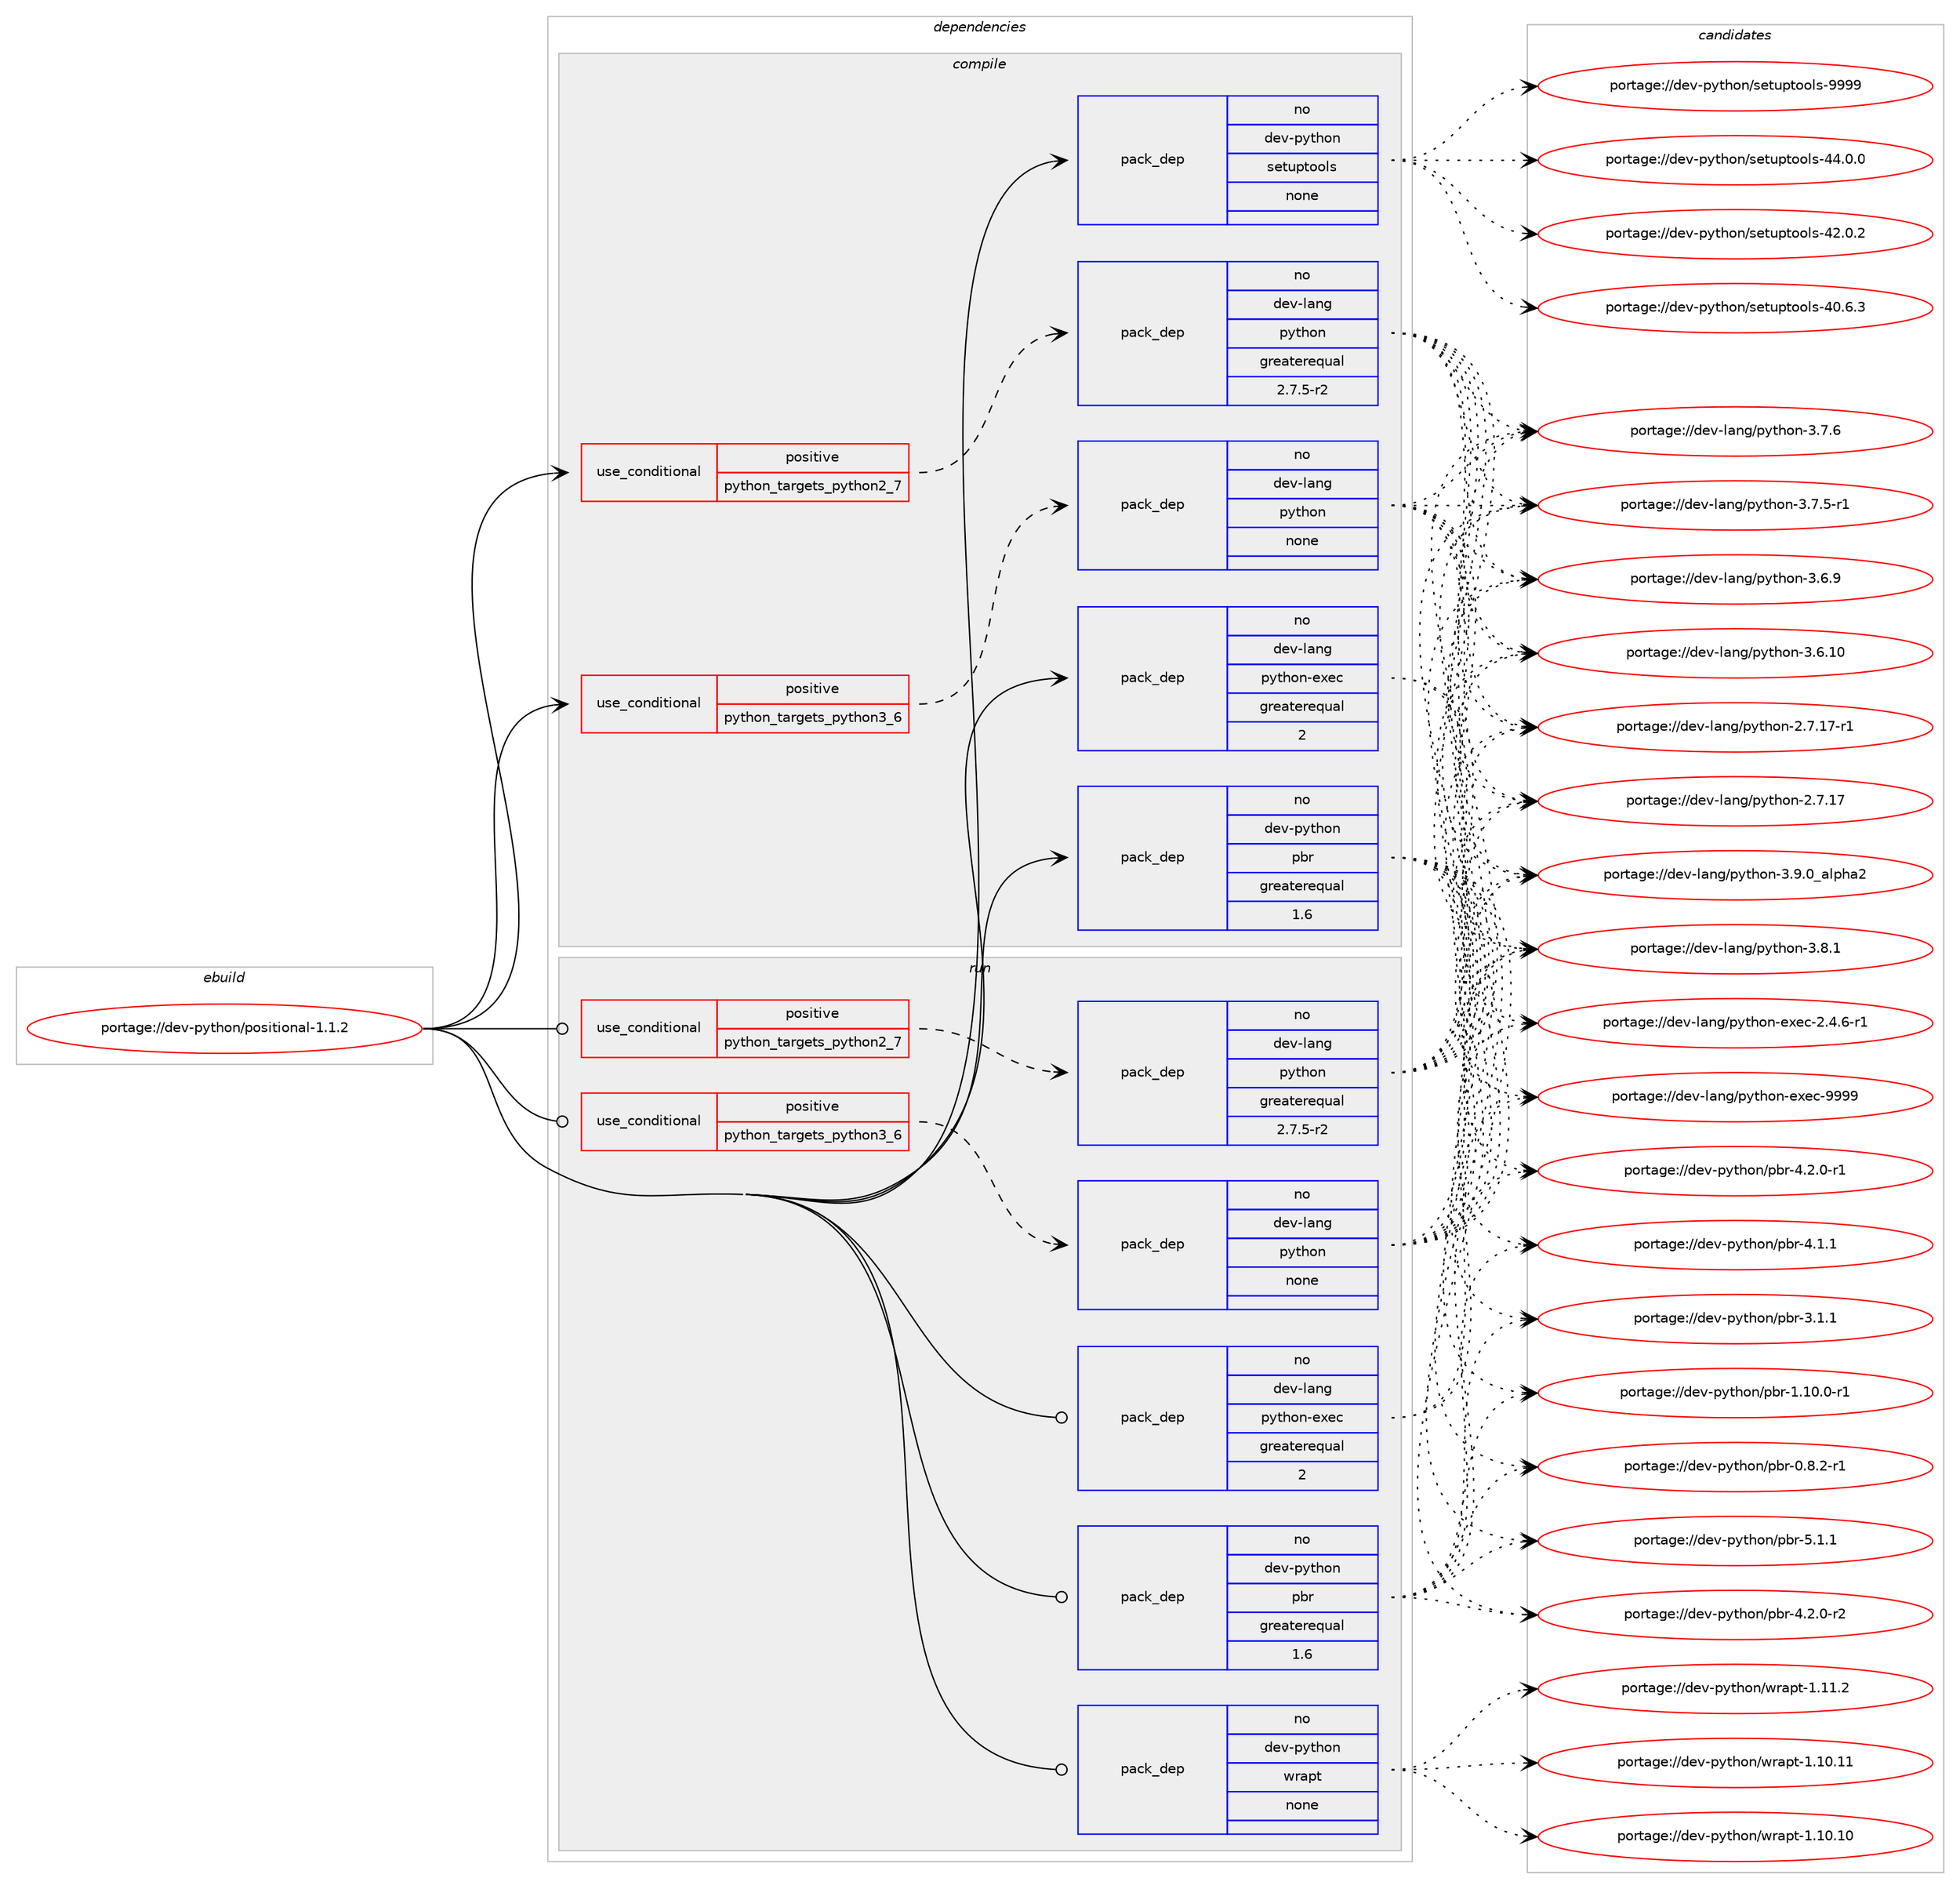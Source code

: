 digraph prolog {

# *************
# Graph options
# *************

newrank=true;
concentrate=true;
compound=true;
graph [rankdir=LR,fontname=Helvetica,fontsize=10,ranksep=1.5];#, ranksep=2.5, nodesep=0.2];
edge  [arrowhead=vee];
node  [fontname=Helvetica,fontsize=10];

# **********
# The ebuild
# **********

subgraph cluster_leftcol {
color=gray;
label=<<i>ebuild</i>>;
id [label="portage://dev-python/positional-1.1.2", color=red, width=4, href="../dev-python/positional-1.1.2.svg"];
}

# ****************
# The dependencies
# ****************

subgraph cluster_midcol {
color=gray;
label=<<i>dependencies</i>>;
subgraph cluster_compile {
fillcolor="#eeeeee";
style=filled;
label=<<i>compile</i>>;
subgraph cond110530 {
dependency441443 [label=<<TABLE BORDER="0" CELLBORDER="1" CELLSPACING="0" CELLPADDING="4"><TR><TD ROWSPAN="3" CELLPADDING="10">use_conditional</TD></TR><TR><TD>positive</TD></TR><TR><TD>python_targets_python2_7</TD></TR></TABLE>>, shape=none, color=red];
subgraph pack325971 {
dependency441444 [label=<<TABLE BORDER="0" CELLBORDER="1" CELLSPACING="0" CELLPADDING="4" WIDTH="220"><TR><TD ROWSPAN="6" CELLPADDING="30">pack_dep</TD></TR><TR><TD WIDTH="110">no</TD></TR><TR><TD>dev-lang</TD></TR><TR><TD>python</TD></TR><TR><TD>greaterequal</TD></TR><TR><TD>2.7.5-r2</TD></TR></TABLE>>, shape=none, color=blue];
}
dependency441443:e -> dependency441444:w [weight=20,style="dashed",arrowhead="vee"];
}
id:e -> dependency441443:w [weight=20,style="solid",arrowhead="vee"];
subgraph cond110531 {
dependency441445 [label=<<TABLE BORDER="0" CELLBORDER="1" CELLSPACING="0" CELLPADDING="4"><TR><TD ROWSPAN="3" CELLPADDING="10">use_conditional</TD></TR><TR><TD>positive</TD></TR><TR><TD>python_targets_python3_6</TD></TR></TABLE>>, shape=none, color=red];
subgraph pack325972 {
dependency441446 [label=<<TABLE BORDER="0" CELLBORDER="1" CELLSPACING="0" CELLPADDING="4" WIDTH="220"><TR><TD ROWSPAN="6" CELLPADDING="30">pack_dep</TD></TR><TR><TD WIDTH="110">no</TD></TR><TR><TD>dev-lang</TD></TR><TR><TD>python</TD></TR><TR><TD>none</TD></TR><TR><TD></TD></TR></TABLE>>, shape=none, color=blue];
}
dependency441445:e -> dependency441446:w [weight=20,style="dashed",arrowhead="vee"];
}
id:e -> dependency441445:w [weight=20,style="solid",arrowhead="vee"];
subgraph pack325973 {
dependency441447 [label=<<TABLE BORDER="0" CELLBORDER="1" CELLSPACING="0" CELLPADDING="4" WIDTH="220"><TR><TD ROWSPAN="6" CELLPADDING="30">pack_dep</TD></TR><TR><TD WIDTH="110">no</TD></TR><TR><TD>dev-lang</TD></TR><TR><TD>python-exec</TD></TR><TR><TD>greaterequal</TD></TR><TR><TD>2</TD></TR></TABLE>>, shape=none, color=blue];
}
id:e -> dependency441447:w [weight=20,style="solid",arrowhead="vee"];
subgraph pack325974 {
dependency441448 [label=<<TABLE BORDER="0" CELLBORDER="1" CELLSPACING="0" CELLPADDING="4" WIDTH="220"><TR><TD ROWSPAN="6" CELLPADDING="30">pack_dep</TD></TR><TR><TD WIDTH="110">no</TD></TR><TR><TD>dev-python</TD></TR><TR><TD>pbr</TD></TR><TR><TD>greaterequal</TD></TR><TR><TD>1.6</TD></TR></TABLE>>, shape=none, color=blue];
}
id:e -> dependency441448:w [weight=20,style="solid",arrowhead="vee"];
subgraph pack325975 {
dependency441449 [label=<<TABLE BORDER="0" CELLBORDER="1" CELLSPACING="0" CELLPADDING="4" WIDTH="220"><TR><TD ROWSPAN="6" CELLPADDING="30">pack_dep</TD></TR><TR><TD WIDTH="110">no</TD></TR><TR><TD>dev-python</TD></TR><TR><TD>setuptools</TD></TR><TR><TD>none</TD></TR><TR><TD></TD></TR></TABLE>>, shape=none, color=blue];
}
id:e -> dependency441449:w [weight=20,style="solid",arrowhead="vee"];
}
subgraph cluster_compileandrun {
fillcolor="#eeeeee";
style=filled;
label=<<i>compile and run</i>>;
}
subgraph cluster_run {
fillcolor="#eeeeee";
style=filled;
label=<<i>run</i>>;
subgraph cond110532 {
dependency441450 [label=<<TABLE BORDER="0" CELLBORDER="1" CELLSPACING="0" CELLPADDING="4"><TR><TD ROWSPAN="3" CELLPADDING="10">use_conditional</TD></TR><TR><TD>positive</TD></TR><TR><TD>python_targets_python2_7</TD></TR></TABLE>>, shape=none, color=red];
subgraph pack325976 {
dependency441451 [label=<<TABLE BORDER="0" CELLBORDER="1" CELLSPACING="0" CELLPADDING="4" WIDTH="220"><TR><TD ROWSPAN="6" CELLPADDING="30">pack_dep</TD></TR><TR><TD WIDTH="110">no</TD></TR><TR><TD>dev-lang</TD></TR><TR><TD>python</TD></TR><TR><TD>greaterequal</TD></TR><TR><TD>2.7.5-r2</TD></TR></TABLE>>, shape=none, color=blue];
}
dependency441450:e -> dependency441451:w [weight=20,style="dashed",arrowhead="vee"];
}
id:e -> dependency441450:w [weight=20,style="solid",arrowhead="odot"];
subgraph cond110533 {
dependency441452 [label=<<TABLE BORDER="0" CELLBORDER="1" CELLSPACING="0" CELLPADDING="4"><TR><TD ROWSPAN="3" CELLPADDING="10">use_conditional</TD></TR><TR><TD>positive</TD></TR><TR><TD>python_targets_python3_6</TD></TR></TABLE>>, shape=none, color=red];
subgraph pack325977 {
dependency441453 [label=<<TABLE BORDER="0" CELLBORDER="1" CELLSPACING="0" CELLPADDING="4" WIDTH="220"><TR><TD ROWSPAN="6" CELLPADDING="30">pack_dep</TD></TR><TR><TD WIDTH="110">no</TD></TR><TR><TD>dev-lang</TD></TR><TR><TD>python</TD></TR><TR><TD>none</TD></TR><TR><TD></TD></TR></TABLE>>, shape=none, color=blue];
}
dependency441452:e -> dependency441453:w [weight=20,style="dashed",arrowhead="vee"];
}
id:e -> dependency441452:w [weight=20,style="solid",arrowhead="odot"];
subgraph pack325978 {
dependency441454 [label=<<TABLE BORDER="0" CELLBORDER="1" CELLSPACING="0" CELLPADDING="4" WIDTH="220"><TR><TD ROWSPAN="6" CELLPADDING="30">pack_dep</TD></TR><TR><TD WIDTH="110">no</TD></TR><TR><TD>dev-lang</TD></TR><TR><TD>python-exec</TD></TR><TR><TD>greaterequal</TD></TR><TR><TD>2</TD></TR></TABLE>>, shape=none, color=blue];
}
id:e -> dependency441454:w [weight=20,style="solid",arrowhead="odot"];
subgraph pack325979 {
dependency441455 [label=<<TABLE BORDER="0" CELLBORDER="1" CELLSPACING="0" CELLPADDING="4" WIDTH="220"><TR><TD ROWSPAN="6" CELLPADDING="30">pack_dep</TD></TR><TR><TD WIDTH="110">no</TD></TR><TR><TD>dev-python</TD></TR><TR><TD>pbr</TD></TR><TR><TD>greaterequal</TD></TR><TR><TD>1.6</TD></TR></TABLE>>, shape=none, color=blue];
}
id:e -> dependency441455:w [weight=20,style="solid",arrowhead="odot"];
subgraph pack325980 {
dependency441456 [label=<<TABLE BORDER="0" CELLBORDER="1" CELLSPACING="0" CELLPADDING="4" WIDTH="220"><TR><TD ROWSPAN="6" CELLPADDING="30">pack_dep</TD></TR><TR><TD WIDTH="110">no</TD></TR><TR><TD>dev-python</TD></TR><TR><TD>wrapt</TD></TR><TR><TD>none</TD></TR><TR><TD></TD></TR></TABLE>>, shape=none, color=blue];
}
id:e -> dependency441456:w [weight=20,style="solid",arrowhead="odot"];
}
}

# **************
# The candidates
# **************

subgraph cluster_choices {
rank=same;
color=gray;
label=<<i>candidates</i>>;

subgraph choice325971 {
color=black;
nodesep=1;
choice10010111845108971101034711212111610411111045514657464895971081121049750 [label="portage://dev-lang/python-3.9.0_alpha2", color=red, width=4,href="../dev-lang/python-3.9.0_alpha2.svg"];
choice100101118451089711010347112121116104111110455146564649 [label="portage://dev-lang/python-3.8.1", color=red, width=4,href="../dev-lang/python-3.8.1.svg"];
choice100101118451089711010347112121116104111110455146554654 [label="portage://dev-lang/python-3.7.6", color=red, width=4,href="../dev-lang/python-3.7.6.svg"];
choice1001011184510897110103471121211161041111104551465546534511449 [label="portage://dev-lang/python-3.7.5-r1", color=red, width=4,href="../dev-lang/python-3.7.5-r1.svg"];
choice100101118451089711010347112121116104111110455146544657 [label="portage://dev-lang/python-3.6.9", color=red, width=4,href="../dev-lang/python-3.6.9.svg"];
choice10010111845108971101034711212111610411111045514654464948 [label="portage://dev-lang/python-3.6.10", color=red, width=4,href="../dev-lang/python-3.6.10.svg"];
choice100101118451089711010347112121116104111110455046554649554511449 [label="portage://dev-lang/python-2.7.17-r1", color=red, width=4,href="../dev-lang/python-2.7.17-r1.svg"];
choice10010111845108971101034711212111610411111045504655464955 [label="portage://dev-lang/python-2.7.17", color=red, width=4,href="../dev-lang/python-2.7.17.svg"];
dependency441444:e -> choice10010111845108971101034711212111610411111045514657464895971081121049750:w [style=dotted,weight="100"];
dependency441444:e -> choice100101118451089711010347112121116104111110455146564649:w [style=dotted,weight="100"];
dependency441444:e -> choice100101118451089711010347112121116104111110455146554654:w [style=dotted,weight="100"];
dependency441444:e -> choice1001011184510897110103471121211161041111104551465546534511449:w [style=dotted,weight="100"];
dependency441444:e -> choice100101118451089711010347112121116104111110455146544657:w [style=dotted,weight="100"];
dependency441444:e -> choice10010111845108971101034711212111610411111045514654464948:w [style=dotted,weight="100"];
dependency441444:e -> choice100101118451089711010347112121116104111110455046554649554511449:w [style=dotted,weight="100"];
dependency441444:e -> choice10010111845108971101034711212111610411111045504655464955:w [style=dotted,weight="100"];
}
subgraph choice325972 {
color=black;
nodesep=1;
choice10010111845108971101034711212111610411111045514657464895971081121049750 [label="portage://dev-lang/python-3.9.0_alpha2", color=red, width=4,href="../dev-lang/python-3.9.0_alpha2.svg"];
choice100101118451089711010347112121116104111110455146564649 [label="portage://dev-lang/python-3.8.1", color=red, width=4,href="../dev-lang/python-3.8.1.svg"];
choice100101118451089711010347112121116104111110455146554654 [label="portage://dev-lang/python-3.7.6", color=red, width=4,href="../dev-lang/python-3.7.6.svg"];
choice1001011184510897110103471121211161041111104551465546534511449 [label="portage://dev-lang/python-3.7.5-r1", color=red, width=4,href="../dev-lang/python-3.7.5-r1.svg"];
choice100101118451089711010347112121116104111110455146544657 [label="portage://dev-lang/python-3.6.9", color=red, width=4,href="../dev-lang/python-3.6.9.svg"];
choice10010111845108971101034711212111610411111045514654464948 [label="portage://dev-lang/python-3.6.10", color=red, width=4,href="../dev-lang/python-3.6.10.svg"];
choice100101118451089711010347112121116104111110455046554649554511449 [label="portage://dev-lang/python-2.7.17-r1", color=red, width=4,href="../dev-lang/python-2.7.17-r1.svg"];
choice10010111845108971101034711212111610411111045504655464955 [label="portage://dev-lang/python-2.7.17", color=red, width=4,href="../dev-lang/python-2.7.17.svg"];
dependency441446:e -> choice10010111845108971101034711212111610411111045514657464895971081121049750:w [style=dotted,weight="100"];
dependency441446:e -> choice100101118451089711010347112121116104111110455146564649:w [style=dotted,weight="100"];
dependency441446:e -> choice100101118451089711010347112121116104111110455146554654:w [style=dotted,weight="100"];
dependency441446:e -> choice1001011184510897110103471121211161041111104551465546534511449:w [style=dotted,weight="100"];
dependency441446:e -> choice100101118451089711010347112121116104111110455146544657:w [style=dotted,weight="100"];
dependency441446:e -> choice10010111845108971101034711212111610411111045514654464948:w [style=dotted,weight="100"];
dependency441446:e -> choice100101118451089711010347112121116104111110455046554649554511449:w [style=dotted,weight="100"];
dependency441446:e -> choice10010111845108971101034711212111610411111045504655464955:w [style=dotted,weight="100"];
}
subgraph choice325973 {
color=black;
nodesep=1;
choice10010111845108971101034711212111610411111045101120101994557575757 [label="portage://dev-lang/python-exec-9999", color=red, width=4,href="../dev-lang/python-exec-9999.svg"];
choice10010111845108971101034711212111610411111045101120101994550465246544511449 [label="portage://dev-lang/python-exec-2.4.6-r1", color=red, width=4,href="../dev-lang/python-exec-2.4.6-r1.svg"];
dependency441447:e -> choice10010111845108971101034711212111610411111045101120101994557575757:w [style=dotted,weight="100"];
dependency441447:e -> choice10010111845108971101034711212111610411111045101120101994550465246544511449:w [style=dotted,weight="100"];
}
subgraph choice325974 {
color=black;
nodesep=1;
choice100101118451121211161041111104711298114455346494649 [label="portage://dev-python/pbr-5.1.1", color=red, width=4,href="../dev-python/pbr-5.1.1.svg"];
choice1001011184511212111610411111047112981144552465046484511450 [label="portage://dev-python/pbr-4.2.0-r2", color=red, width=4,href="../dev-python/pbr-4.2.0-r2.svg"];
choice1001011184511212111610411111047112981144552465046484511449 [label="portage://dev-python/pbr-4.2.0-r1", color=red, width=4,href="../dev-python/pbr-4.2.0-r1.svg"];
choice100101118451121211161041111104711298114455246494649 [label="portage://dev-python/pbr-4.1.1", color=red, width=4,href="../dev-python/pbr-4.1.1.svg"];
choice100101118451121211161041111104711298114455146494649 [label="portage://dev-python/pbr-3.1.1", color=red, width=4,href="../dev-python/pbr-3.1.1.svg"];
choice100101118451121211161041111104711298114454946494846484511449 [label="portage://dev-python/pbr-1.10.0-r1", color=red, width=4,href="../dev-python/pbr-1.10.0-r1.svg"];
choice1001011184511212111610411111047112981144548465646504511449 [label="portage://dev-python/pbr-0.8.2-r1", color=red, width=4,href="../dev-python/pbr-0.8.2-r1.svg"];
dependency441448:e -> choice100101118451121211161041111104711298114455346494649:w [style=dotted,weight="100"];
dependency441448:e -> choice1001011184511212111610411111047112981144552465046484511450:w [style=dotted,weight="100"];
dependency441448:e -> choice1001011184511212111610411111047112981144552465046484511449:w [style=dotted,weight="100"];
dependency441448:e -> choice100101118451121211161041111104711298114455246494649:w [style=dotted,weight="100"];
dependency441448:e -> choice100101118451121211161041111104711298114455146494649:w [style=dotted,weight="100"];
dependency441448:e -> choice100101118451121211161041111104711298114454946494846484511449:w [style=dotted,weight="100"];
dependency441448:e -> choice1001011184511212111610411111047112981144548465646504511449:w [style=dotted,weight="100"];
}
subgraph choice325975 {
color=black;
nodesep=1;
choice10010111845112121116104111110471151011161171121161111111081154557575757 [label="portage://dev-python/setuptools-9999", color=red, width=4,href="../dev-python/setuptools-9999.svg"];
choice100101118451121211161041111104711510111611711211611111110811545525246484648 [label="portage://dev-python/setuptools-44.0.0", color=red, width=4,href="../dev-python/setuptools-44.0.0.svg"];
choice100101118451121211161041111104711510111611711211611111110811545525046484650 [label="portage://dev-python/setuptools-42.0.2", color=red, width=4,href="../dev-python/setuptools-42.0.2.svg"];
choice100101118451121211161041111104711510111611711211611111110811545524846544651 [label="portage://dev-python/setuptools-40.6.3", color=red, width=4,href="../dev-python/setuptools-40.6.3.svg"];
dependency441449:e -> choice10010111845112121116104111110471151011161171121161111111081154557575757:w [style=dotted,weight="100"];
dependency441449:e -> choice100101118451121211161041111104711510111611711211611111110811545525246484648:w [style=dotted,weight="100"];
dependency441449:e -> choice100101118451121211161041111104711510111611711211611111110811545525046484650:w [style=dotted,weight="100"];
dependency441449:e -> choice100101118451121211161041111104711510111611711211611111110811545524846544651:w [style=dotted,weight="100"];
}
subgraph choice325976 {
color=black;
nodesep=1;
choice10010111845108971101034711212111610411111045514657464895971081121049750 [label="portage://dev-lang/python-3.9.0_alpha2", color=red, width=4,href="../dev-lang/python-3.9.0_alpha2.svg"];
choice100101118451089711010347112121116104111110455146564649 [label="portage://dev-lang/python-3.8.1", color=red, width=4,href="../dev-lang/python-3.8.1.svg"];
choice100101118451089711010347112121116104111110455146554654 [label="portage://dev-lang/python-3.7.6", color=red, width=4,href="../dev-lang/python-3.7.6.svg"];
choice1001011184510897110103471121211161041111104551465546534511449 [label="portage://dev-lang/python-3.7.5-r1", color=red, width=4,href="../dev-lang/python-3.7.5-r1.svg"];
choice100101118451089711010347112121116104111110455146544657 [label="portage://dev-lang/python-3.6.9", color=red, width=4,href="../dev-lang/python-3.6.9.svg"];
choice10010111845108971101034711212111610411111045514654464948 [label="portage://dev-lang/python-3.6.10", color=red, width=4,href="../dev-lang/python-3.6.10.svg"];
choice100101118451089711010347112121116104111110455046554649554511449 [label="portage://dev-lang/python-2.7.17-r1", color=red, width=4,href="../dev-lang/python-2.7.17-r1.svg"];
choice10010111845108971101034711212111610411111045504655464955 [label="portage://dev-lang/python-2.7.17", color=red, width=4,href="../dev-lang/python-2.7.17.svg"];
dependency441451:e -> choice10010111845108971101034711212111610411111045514657464895971081121049750:w [style=dotted,weight="100"];
dependency441451:e -> choice100101118451089711010347112121116104111110455146564649:w [style=dotted,weight="100"];
dependency441451:e -> choice100101118451089711010347112121116104111110455146554654:w [style=dotted,weight="100"];
dependency441451:e -> choice1001011184510897110103471121211161041111104551465546534511449:w [style=dotted,weight="100"];
dependency441451:e -> choice100101118451089711010347112121116104111110455146544657:w [style=dotted,weight="100"];
dependency441451:e -> choice10010111845108971101034711212111610411111045514654464948:w [style=dotted,weight="100"];
dependency441451:e -> choice100101118451089711010347112121116104111110455046554649554511449:w [style=dotted,weight="100"];
dependency441451:e -> choice10010111845108971101034711212111610411111045504655464955:w [style=dotted,weight="100"];
}
subgraph choice325977 {
color=black;
nodesep=1;
choice10010111845108971101034711212111610411111045514657464895971081121049750 [label="portage://dev-lang/python-3.9.0_alpha2", color=red, width=4,href="../dev-lang/python-3.9.0_alpha2.svg"];
choice100101118451089711010347112121116104111110455146564649 [label="portage://dev-lang/python-3.8.1", color=red, width=4,href="../dev-lang/python-3.8.1.svg"];
choice100101118451089711010347112121116104111110455146554654 [label="portage://dev-lang/python-3.7.6", color=red, width=4,href="../dev-lang/python-3.7.6.svg"];
choice1001011184510897110103471121211161041111104551465546534511449 [label="portage://dev-lang/python-3.7.5-r1", color=red, width=4,href="../dev-lang/python-3.7.5-r1.svg"];
choice100101118451089711010347112121116104111110455146544657 [label="portage://dev-lang/python-3.6.9", color=red, width=4,href="../dev-lang/python-3.6.9.svg"];
choice10010111845108971101034711212111610411111045514654464948 [label="portage://dev-lang/python-3.6.10", color=red, width=4,href="../dev-lang/python-3.6.10.svg"];
choice100101118451089711010347112121116104111110455046554649554511449 [label="portage://dev-lang/python-2.7.17-r1", color=red, width=4,href="../dev-lang/python-2.7.17-r1.svg"];
choice10010111845108971101034711212111610411111045504655464955 [label="portage://dev-lang/python-2.7.17", color=red, width=4,href="../dev-lang/python-2.7.17.svg"];
dependency441453:e -> choice10010111845108971101034711212111610411111045514657464895971081121049750:w [style=dotted,weight="100"];
dependency441453:e -> choice100101118451089711010347112121116104111110455146564649:w [style=dotted,weight="100"];
dependency441453:e -> choice100101118451089711010347112121116104111110455146554654:w [style=dotted,weight="100"];
dependency441453:e -> choice1001011184510897110103471121211161041111104551465546534511449:w [style=dotted,weight="100"];
dependency441453:e -> choice100101118451089711010347112121116104111110455146544657:w [style=dotted,weight="100"];
dependency441453:e -> choice10010111845108971101034711212111610411111045514654464948:w [style=dotted,weight="100"];
dependency441453:e -> choice100101118451089711010347112121116104111110455046554649554511449:w [style=dotted,weight="100"];
dependency441453:e -> choice10010111845108971101034711212111610411111045504655464955:w [style=dotted,weight="100"];
}
subgraph choice325978 {
color=black;
nodesep=1;
choice10010111845108971101034711212111610411111045101120101994557575757 [label="portage://dev-lang/python-exec-9999", color=red, width=4,href="../dev-lang/python-exec-9999.svg"];
choice10010111845108971101034711212111610411111045101120101994550465246544511449 [label="portage://dev-lang/python-exec-2.4.6-r1", color=red, width=4,href="../dev-lang/python-exec-2.4.6-r1.svg"];
dependency441454:e -> choice10010111845108971101034711212111610411111045101120101994557575757:w [style=dotted,weight="100"];
dependency441454:e -> choice10010111845108971101034711212111610411111045101120101994550465246544511449:w [style=dotted,weight="100"];
}
subgraph choice325979 {
color=black;
nodesep=1;
choice100101118451121211161041111104711298114455346494649 [label="portage://dev-python/pbr-5.1.1", color=red, width=4,href="../dev-python/pbr-5.1.1.svg"];
choice1001011184511212111610411111047112981144552465046484511450 [label="portage://dev-python/pbr-4.2.0-r2", color=red, width=4,href="../dev-python/pbr-4.2.0-r2.svg"];
choice1001011184511212111610411111047112981144552465046484511449 [label="portage://dev-python/pbr-4.2.0-r1", color=red, width=4,href="../dev-python/pbr-4.2.0-r1.svg"];
choice100101118451121211161041111104711298114455246494649 [label="portage://dev-python/pbr-4.1.1", color=red, width=4,href="../dev-python/pbr-4.1.1.svg"];
choice100101118451121211161041111104711298114455146494649 [label="portage://dev-python/pbr-3.1.1", color=red, width=4,href="../dev-python/pbr-3.1.1.svg"];
choice100101118451121211161041111104711298114454946494846484511449 [label="portage://dev-python/pbr-1.10.0-r1", color=red, width=4,href="../dev-python/pbr-1.10.0-r1.svg"];
choice1001011184511212111610411111047112981144548465646504511449 [label="portage://dev-python/pbr-0.8.2-r1", color=red, width=4,href="../dev-python/pbr-0.8.2-r1.svg"];
dependency441455:e -> choice100101118451121211161041111104711298114455346494649:w [style=dotted,weight="100"];
dependency441455:e -> choice1001011184511212111610411111047112981144552465046484511450:w [style=dotted,weight="100"];
dependency441455:e -> choice1001011184511212111610411111047112981144552465046484511449:w [style=dotted,weight="100"];
dependency441455:e -> choice100101118451121211161041111104711298114455246494649:w [style=dotted,weight="100"];
dependency441455:e -> choice100101118451121211161041111104711298114455146494649:w [style=dotted,weight="100"];
dependency441455:e -> choice100101118451121211161041111104711298114454946494846484511449:w [style=dotted,weight="100"];
dependency441455:e -> choice1001011184511212111610411111047112981144548465646504511449:w [style=dotted,weight="100"];
}
subgraph choice325980 {
color=black;
nodesep=1;
choice10010111845112121116104111110471191149711211645494649494650 [label="portage://dev-python/wrapt-1.11.2", color=red, width=4,href="../dev-python/wrapt-1.11.2.svg"];
choice1001011184511212111610411111047119114971121164549464948464949 [label="portage://dev-python/wrapt-1.10.11", color=red, width=4,href="../dev-python/wrapt-1.10.11.svg"];
choice1001011184511212111610411111047119114971121164549464948464948 [label="portage://dev-python/wrapt-1.10.10", color=red, width=4,href="../dev-python/wrapt-1.10.10.svg"];
dependency441456:e -> choice10010111845112121116104111110471191149711211645494649494650:w [style=dotted,weight="100"];
dependency441456:e -> choice1001011184511212111610411111047119114971121164549464948464949:w [style=dotted,weight="100"];
dependency441456:e -> choice1001011184511212111610411111047119114971121164549464948464948:w [style=dotted,weight="100"];
}
}

}
